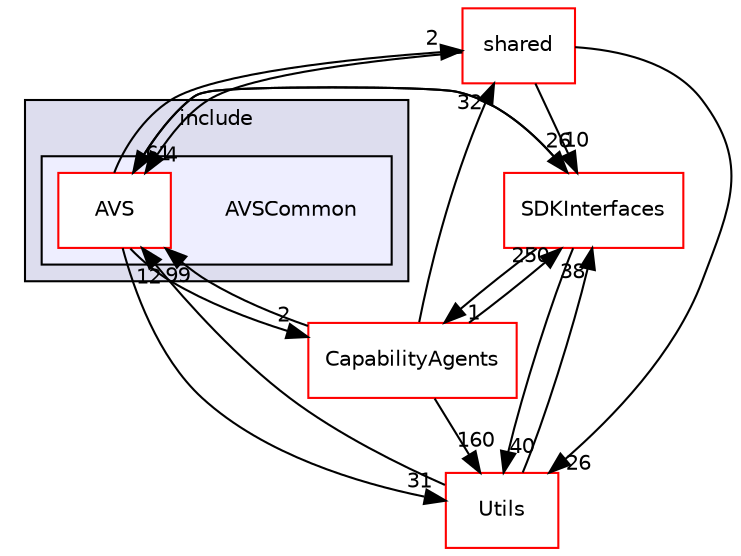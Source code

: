 digraph "/workplace/avs-device-sdk/AVSCommon/AVS/include/AVSCommon" {
  compound=true
  node [ fontsize="10", fontname="Helvetica"];
  edge [ labelfontsize="10", labelfontname="Helvetica"];
  subgraph clusterdir_a8d3deb3c1282038af9ce4454694c1e1 {
    graph [ bgcolor="#ddddee", pencolor="black", label="include" fontname="Helvetica", fontsize="10", URL="dir_a8d3deb3c1282038af9ce4454694c1e1.html"]
  subgraph clusterdir_4c314a0d19d1aa5c860795d42a926e2c {
    graph [ bgcolor="#eeeeff", pencolor="black", label="" URL="dir_4c314a0d19d1aa5c860795d42a926e2c.html"];
    dir_4c314a0d19d1aa5c860795d42a926e2c [shape=plaintext label="AVSCommon"];
    dir_1b86ff6fe19386d1d992f6fa0aca02b2 [shape=box label="AVS" color="red" fillcolor="white" style="filled" URL="dir_1b86ff6fe19386d1d992f6fa0aca02b2.html"];
  }
  }
  dir_9982052f7ce695d12571567315b2fafa [shape=box label="shared" fillcolor="white" style="filled" color="red" URL="dir_9982052f7ce695d12571567315b2fafa.html"];
  dir_7cf910bd1d7603f12ef47ff650cec893 [shape=box label="CapabilityAgents" fillcolor="white" style="filled" color="red" URL="dir_7cf910bd1d7603f12ef47ff650cec893.html"];
  dir_97afc8111b754cf401b73024f872f45d [shape=box label="SDKInterfaces" fillcolor="white" style="filled" color="red" URL="dir_97afc8111b754cf401b73024f872f45d.html"];
  dir_49dd3d9ac5586189aa170bac46425b9c [shape=box label="Utils" fillcolor="white" style="filled" color="red" URL="dir_49dd3d9ac5586189aa170bac46425b9c.html"];
  dir_9982052f7ce695d12571567315b2fafa->dir_97afc8111b754cf401b73024f872f45d [headlabel="10", labeldistance=1.5 headhref="dir_000116_000018.html"];
  dir_9982052f7ce695d12571567315b2fafa->dir_49dd3d9ac5586189aa170bac46425b9c [headlabel="26", labeldistance=1.5 headhref="dir_000116_000184.html"];
  dir_9982052f7ce695d12571567315b2fafa->dir_1b86ff6fe19386d1d992f6fa0aca02b2 [headlabel="4", labeldistance=1.5 headhref="dir_000116_000160.html"];
  dir_7cf910bd1d7603f12ef47ff650cec893->dir_9982052f7ce695d12571567315b2fafa [headlabel="32", labeldistance=1.5 headhref="dir_000423_000116.html"];
  dir_7cf910bd1d7603f12ef47ff650cec893->dir_97afc8111b754cf401b73024f872f45d [headlabel="250", labeldistance=1.5 headhref="dir_000423_000018.html"];
  dir_7cf910bd1d7603f12ef47ff650cec893->dir_49dd3d9ac5586189aa170bac46425b9c [headlabel="160", labeldistance=1.5 headhref="dir_000423_000184.html"];
  dir_7cf910bd1d7603f12ef47ff650cec893->dir_1b86ff6fe19386d1d992f6fa0aca02b2 [headlabel="99", labeldistance=1.5 headhref="dir_000423_000160.html"];
  dir_97afc8111b754cf401b73024f872f45d->dir_7cf910bd1d7603f12ef47ff650cec893 [headlabel="1", labeldistance=1.5 headhref="dir_000018_000423.html"];
  dir_97afc8111b754cf401b73024f872f45d->dir_49dd3d9ac5586189aa170bac46425b9c [headlabel="40", labeldistance=1.5 headhref="dir_000018_000184.html"];
  dir_97afc8111b754cf401b73024f872f45d->dir_1b86ff6fe19386d1d992f6fa0aca02b2 [headlabel="61", labeldistance=1.5 headhref="dir_000018_000160.html"];
  dir_49dd3d9ac5586189aa170bac46425b9c->dir_97afc8111b754cf401b73024f872f45d [headlabel="38", labeldistance=1.5 headhref="dir_000184_000018.html"];
  dir_49dd3d9ac5586189aa170bac46425b9c->dir_1b86ff6fe19386d1d992f6fa0aca02b2 [headlabel="12", labeldistance=1.5 headhref="dir_000184_000160.html"];
  dir_1b86ff6fe19386d1d992f6fa0aca02b2->dir_9982052f7ce695d12571567315b2fafa [headlabel="2", labeldistance=1.5 headhref="dir_000160_000116.html"];
  dir_1b86ff6fe19386d1d992f6fa0aca02b2->dir_7cf910bd1d7603f12ef47ff650cec893 [headlabel="2", labeldistance=1.5 headhref="dir_000160_000423.html"];
  dir_1b86ff6fe19386d1d992f6fa0aca02b2->dir_97afc8111b754cf401b73024f872f45d [headlabel="26", labeldistance=1.5 headhref="dir_000160_000018.html"];
  dir_1b86ff6fe19386d1d992f6fa0aca02b2->dir_49dd3d9ac5586189aa170bac46425b9c [headlabel="31", labeldistance=1.5 headhref="dir_000160_000184.html"];
}
